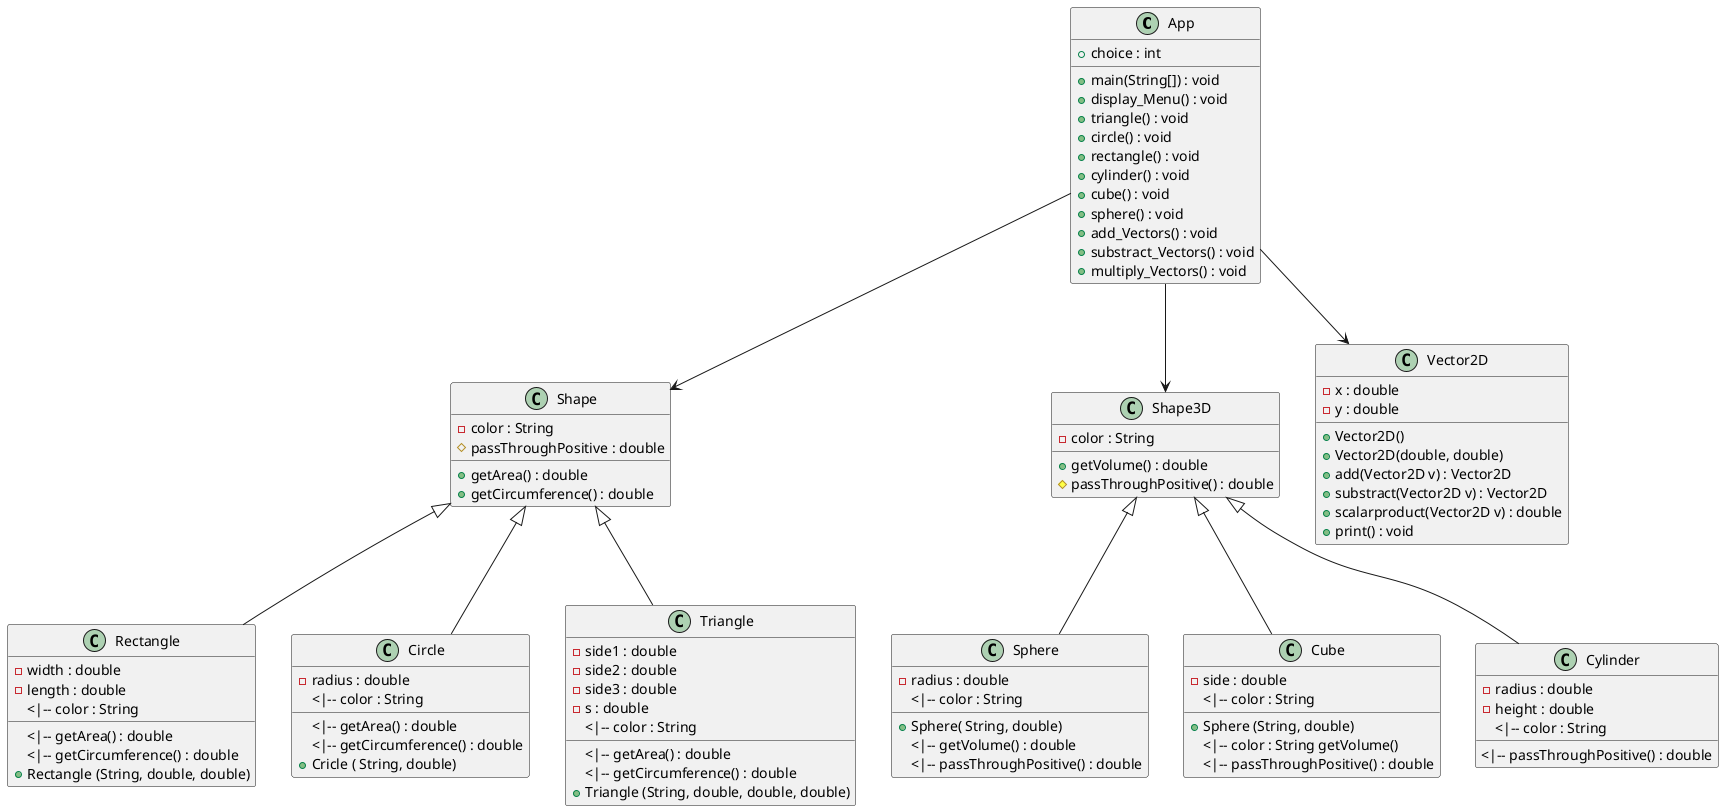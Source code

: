 @startuml App

class App {
    + main(String[]) : void
    + choice : int
    + display_Menu() : void
    + triangle() : void
    + circle() : void
    + rectangle() : void
    + cylinder() : void
    + cube() : void
    + sphere() : void
    + add_Vectors() : void
    + substract_Vectors() : void
    + multiply_Vectors() : void
}

class Shape {
    - color : String 
    # passThroughPositive : double 
    + getArea() : double 
    + getCircumference() : double 
}

class Rectangle extends Shape {
    - width : double  
    - length : double 
    <|-- color : String
    <|-- getArea() : double 
    <|-- getCircumference() : double
     + Rectangle (String, double, double)
}

class Circle extends Shape {
    - radius : double 
    <|-- color : String
    <|-- getArea() : double 
    <|-- getCircumference() : double
    + Cricle ( String, double)
}

class Triangle extends Shape{ 
    - side1 : double
    - side2 : double
    - side3 : double 
    - s : double 
    <|-- color : String
    <|-- getArea() : double 
    <|-- getCircumference() : double
    + Triangle (String, double, double, double)
}

class Shape3D{ 
    - color : String
    + getVolume() : double
    # passThroughPositive() : double 
}

class Sphere extends Shape3D{ 
    - radius : double 
    + Sphere( String, double)
    <|-- color : String
    <|-- getVolume() : double
    <|-- passThroughPositive() : double 
}

class Cube extends Shape3D{
    - side : double
    + Sphere (String, double)
    <|-- color : String
    <|-- color : String getVolume()
    <|-- passThroughPositive() : double
}

class Cylinder extends Shape3D{
    - radius : double
    - height : double
    <|-- color : String
    <|-- passThroughPositive() : double
}

class Vector2D{ 
    - x : double
    - y : double
    + Vector2D()
    + Vector2D(double, double)
    + add(Vector2D v) : Vector2D
    + substract(Vector2D v) : Vector2D
    + scalarproduct(Vector2D v) : double
    + print() : void
}

App --> Shape
App --> Shape3D
App --> Vector2D


@enduml